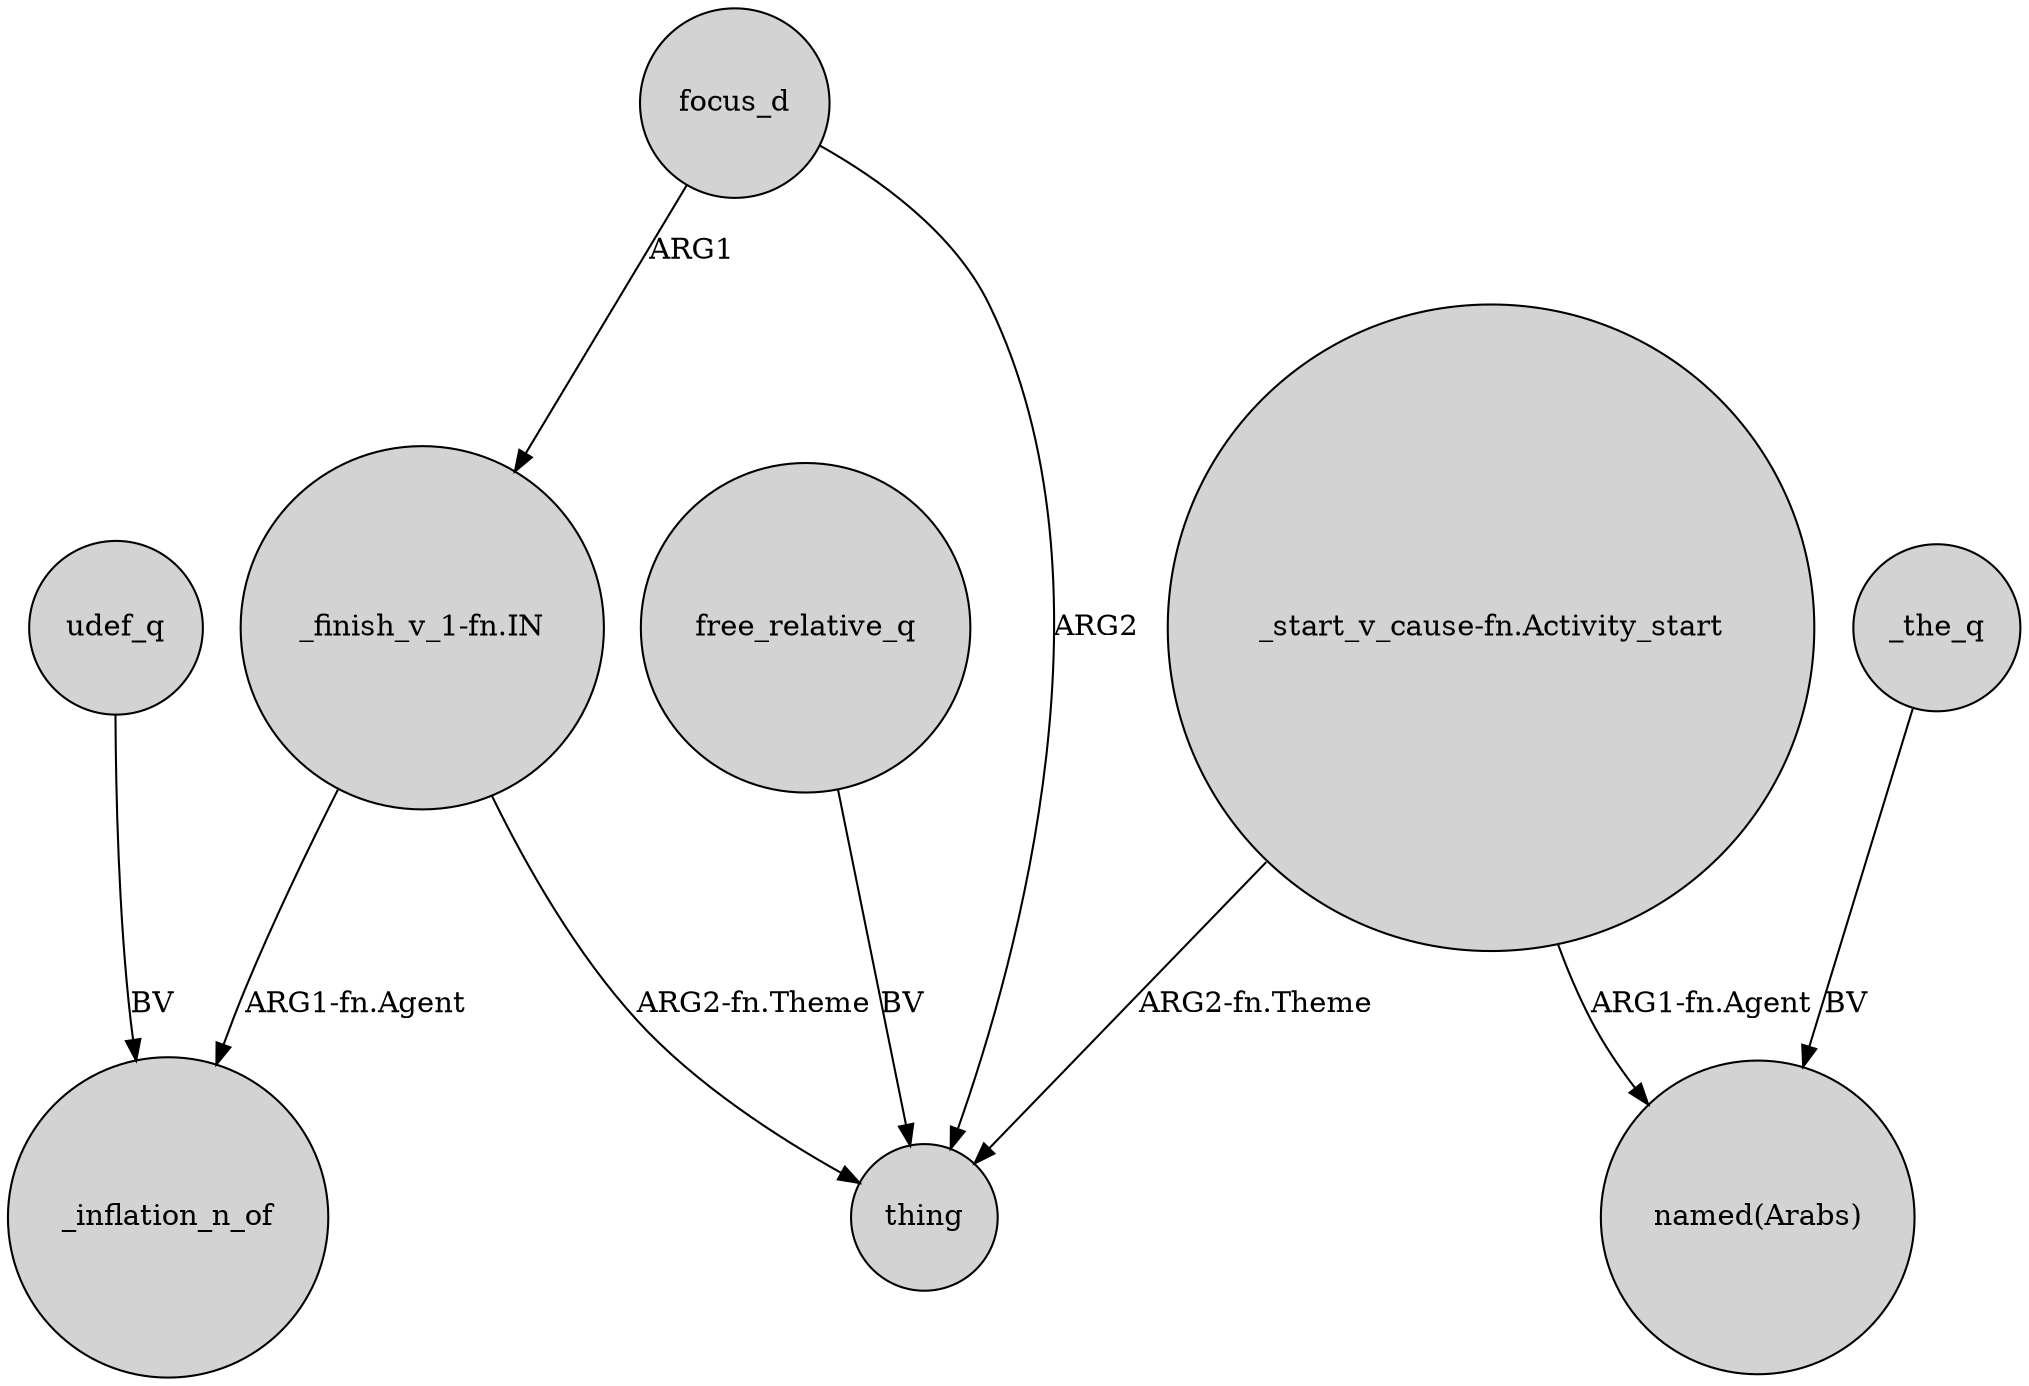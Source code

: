 digraph {
	node [shape=circle style=filled]
	udef_q -> _inflation_n_of [label=BV]
	focus_d -> "_finish_v_1-fn.IN" [label=ARG1]
	"_start_v_cause-fn.Activity_start" -> "named(Arabs)" [label="ARG1-fn.Agent"]
	"_finish_v_1-fn.IN" -> thing [label="ARG2-fn.Theme"]
	free_relative_q -> thing [label=BV]
	_the_q -> "named(Arabs)" [label=BV]
	focus_d -> thing [label=ARG2]
	"_start_v_cause-fn.Activity_start" -> thing [label="ARG2-fn.Theme"]
	"_finish_v_1-fn.IN" -> _inflation_n_of [label="ARG1-fn.Agent"]
}

